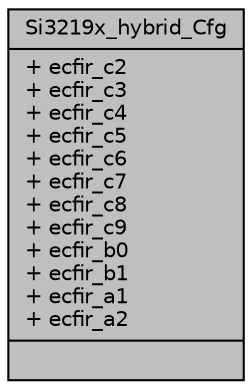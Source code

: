 digraph "Si3219x_hybrid_Cfg"
{
  edge [fontname="Helvetica",fontsize="10",labelfontname="Helvetica",labelfontsize="10"];
  node [fontname="Helvetica",fontsize="10",shape=record];
  Node1 [label="{Si3219x_hybrid_Cfg\n|+ ecfir_c2\l+ ecfir_c3\l+ ecfir_c4\l+ ecfir_c5\l+ ecfir_c6\l+ ecfir_c7\l+ ecfir_c8\l+ ecfir_c9\l+ ecfir_b0\l+ ecfir_b1\l+ ecfir_a1\l+ ecfir_a2\l|}",height=0.2,width=0.4,color="black", fillcolor="grey75", style="filled", fontcolor="black"];
}
